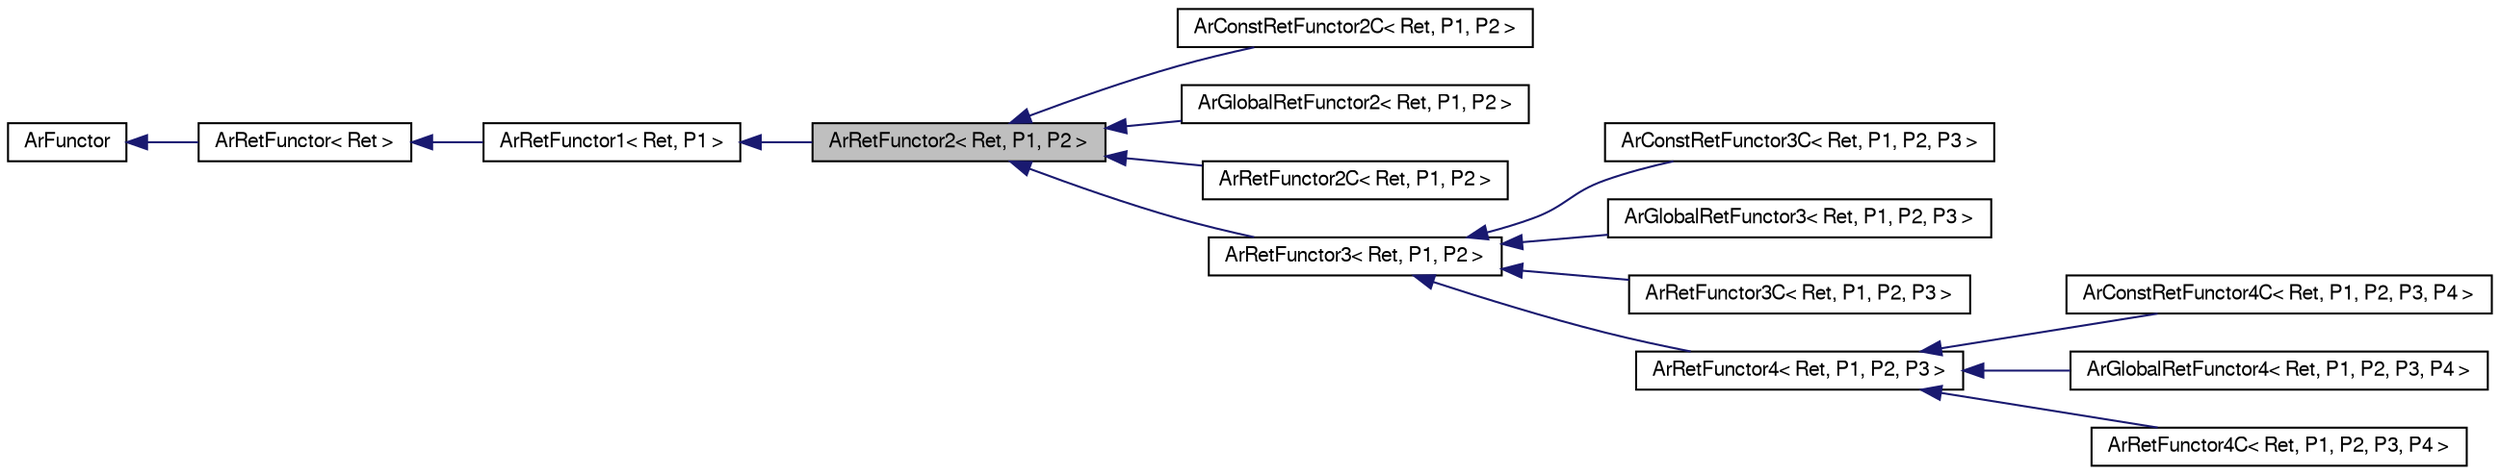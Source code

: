 digraph G
{
  edge [fontname="FreeSans",fontsize=10,labelfontname="FreeSans",labelfontsize=10];
  node [fontname="FreeSans",fontsize=10,shape=record];
  rankdir=LR;
  Node1 [label="ArRetFunctor2\< Ret, P1, P2 \>",height=0.2,width=0.4,color="black", fillcolor="grey75", style="filled" fontcolor="black"];
  Node2 -> Node1 [dir=back,color="midnightblue",fontsize=10,style="solid",fontname="FreeSans"];
  Node2 [label="ArRetFunctor1\< Ret, P1 \>",height=0.2,width=0.4,color="black", fillcolor="white", style="filled",URL="$classArRetFunctor1.html",tooltip="Base class for functors with a return value with 1 parameter."];
  Node3 -> Node2 [dir=back,color="midnightblue",fontsize=10,style="solid",fontname="FreeSans"];
  Node3 [label="ArRetFunctor\< Ret \>",height=0.2,width=0.4,color="black", fillcolor="white", style="filled",URL="$classArRetFunctor.html",tooltip="Base class for functors with a return value."];
  Node4 -> Node3 [dir=back,color="midnightblue",fontsize=10,style="solid",fontname="FreeSans"];
  Node4 [label="ArFunctor",height=0.2,width=0.4,color="black", fillcolor="white", style="filled",URL="$classArFunctor.html",tooltip="Base class for functors."];
  Node1 -> Node5 [dir=back,color="midnightblue",fontsize=10,style="solid",fontname="FreeSans"];
  Node5 [label="ArConstRetFunctor2C\< Ret, P1, P2 \>",height=0.2,width=0.4,color="black", fillcolor="white", style="filled",URL="$classArConstRetFunctor2C.html",tooltip="Functor for a const member function with return value and 2 parameters."];
  Node1 -> Node6 [dir=back,color="midnightblue",fontsize=10,style="solid",fontname="FreeSans"];
  Node6 [label="ArGlobalRetFunctor2\< Ret, P1, P2 \>",height=0.2,width=0.4,color="black", fillcolor="white", style="filled",URL="$classArGlobalRetFunctor2.html",tooltip="Functor for a global function with 2 parameters and return value."];
  Node1 -> Node7 [dir=back,color="midnightblue",fontsize=10,style="solid",fontname="FreeSans"];
  Node7 [label="ArRetFunctor2C\< Ret, P1, P2 \>",height=0.2,width=0.4,color="black", fillcolor="white", style="filled",URL="$classArRetFunctor2C.html",tooltip="Functor for a member function with return value and 2 parameters."];
  Node1 -> Node8 [dir=back,color="midnightblue",fontsize=10,style="solid",fontname="FreeSans"];
  Node8 [label="ArRetFunctor3\< Ret, P1, P2 \>",height=0.2,width=0.4,color="black", fillcolor="white", style="filled",URL="$classArRetFunctor3.html",tooltip="Base class for functors with a return value with 3 parameters."];
  Node8 -> Node9 [dir=back,color="midnightblue",fontsize=10,style="solid",fontname="FreeSans"];
  Node9 [label="ArConstRetFunctor3C\< Ret, P1, P2, P3 \>",height=0.2,width=0.4,color="black", fillcolor="white", style="filled",URL="$classArConstRetFunctor3C.html",tooltip="Functor for a const member function with return value and 3 parameters."];
  Node8 -> Node10 [dir=back,color="midnightblue",fontsize=10,style="solid",fontname="FreeSans"];
  Node10 [label="ArGlobalRetFunctor3\< Ret, P1, P2, P3 \>",height=0.2,width=0.4,color="black", fillcolor="white", style="filled",URL="$classArGlobalRetFunctor3.html",tooltip="Functor for a global function with 2 parameters and return value."];
  Node8 -> Node11 [dir=back,color="midnightblue",fontsize=10,style="solid",fontname="FreeSans"];
  Node11 [label="ArRetFunctor3C\< Ret, P1, P2, P3 \>",height=0.2,width=0.4,color="black", fillcolor="white", style="filled",URL="$classArRetFunctor3C.html",tooltip="Functor for a member function with return value and 3 parameters."];
  Node8 -> Node12 [dir=back,color="midnightblue",fontsize=10,style="solid",fontname="FreeSans"];
  Node12 [label="ArRetFunctor4\< Ret, P1, P2, P3 \>",height=0.2,width=0.4,color="black", fillcolor="white", style="filled",URL="$classArRetFunctor4.html",tooltip="Base class for functors with a return value with 4 parameters."];
  Node12 -> Node13 [dir=back,color="midnightblue",fontsize=10,style="solid",fontname="FreeSans"];
  Node13 [label="ArConstRetFunctor4C\< Ret, P1, P2, P3, P4 \>",height=0.2,width=0.4,color="black", fillcolor="white", style="filled",URL="$classArConstRetFunctor4C.html",tooltip="Functor for a const member function with return value and 4 parameters."];
  Node12 -> Node14 [dir=back,color="midnightblue",fontsize=10,style="solid",fontname="FreeSans"];
  Node14 [label="ArGlobalRetFunctor4\< Ret, P1, P2, P3, P4 \>",height=0.2,width=0.4,color="black", fillcolor="white", style="filled",URL="$classArGlobalRetFunctor4.html",tooltip="Functor for a global function with 4 parameters and return value."];
  Node12 -> Node15 [dir=back,color="midnightblue",fontsize=10,style="solid",fontname="FreeSans"];
  Node15 [label="ArRetFunctor4C\< Ret, P1, P2, P3, P4 \>",height=0.2,width=0.4,color="black", fillcolor="white", style="filled",URL="$classArRetFunctor4C.html",tooltip="Functor for a member function with return value and 4 parameters."];
}
